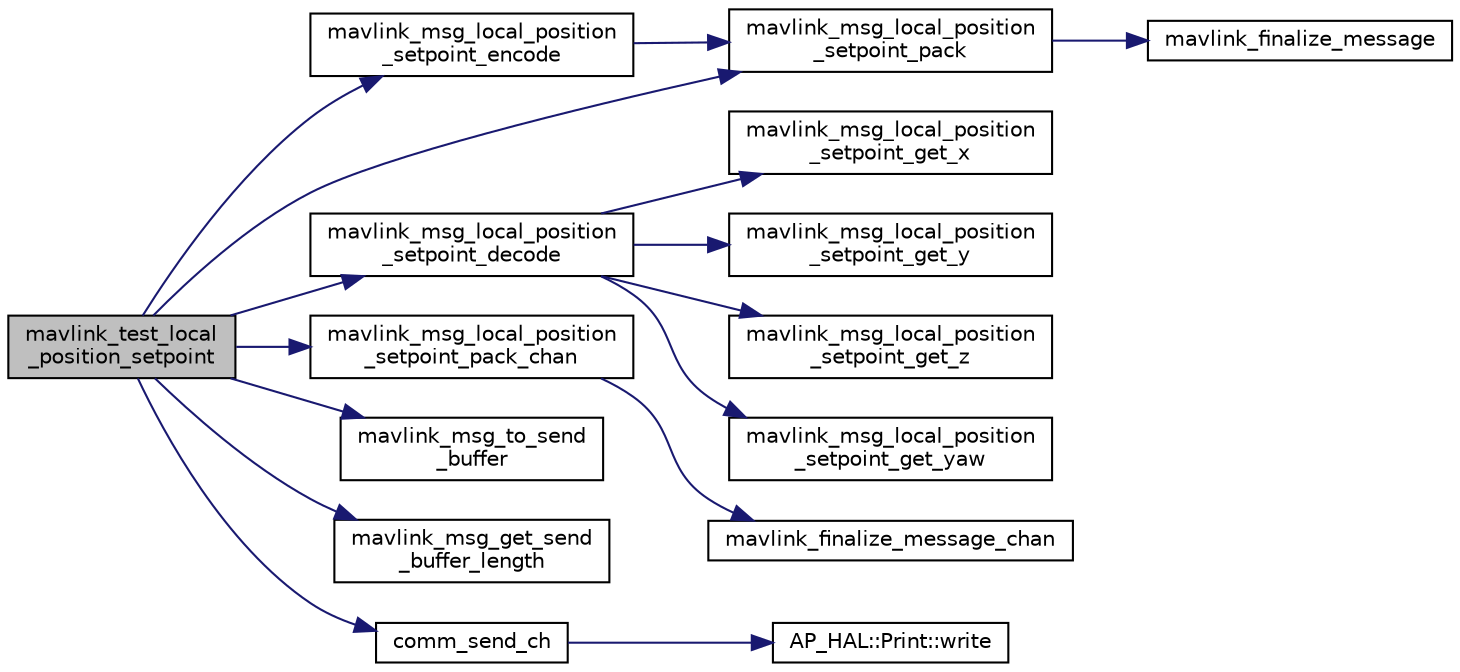 digraph "mavlink_test_local_position_setpoint"
{
 // INTERACTIVE_SVG=YES
  edge [fontname="Helvetica",fontsize="10",labelfontname="Helvetica",labelfontsize="10"];
  node [fontname="Helvetica",fontsize="10",shape=record];
  rankdir="LR";
  Node1 [label="mavlink_test_local\l_position_setpoint",height=0.2,width=0.4,color="black", fillcolor="grey75", style="filled" fontcolor="black"];
  Node1 -> Node2 [color="midnightblue",fontsize="10",style="solid",fontname="Helvetica"];
  Node2 [label="mavlink_msg_local_position\l_setpoint_encode",height=0.2,width=0.4,color="black", fillcolor="white", style="filled",URL="$mavlink__msg__local__position__setpoint_8h.html#ab2f8b956db3331a4f509c7d48aed3464",tooltip="Encode a local_position_setpoint struct into a message. "];
  Node2 -> Node3 [color="midnightblue",fontsize="10",style="solid",fontname="Helvetica"];
  Node3 [label="mavlink_msg_local_position\l_setpoint_pack",height=0.2,width=0.4,color="black", fillcolor="white", style="filled",URL="$mavlink__msg__local__position__setpoint_8h.html#ab9c904c9f2ca05917fdcf29d7adc0038",tooltip="Pack a local_position_setpoint message. "];
  Node3 -> Node4 [color="midnightblue",fontsize="10",style="solid",fontname="Helvetica"];
  Node4 [label="mavlink_finalize_message",height=0.2,width=0.4,color="black", fillcolor="white", style="filled",URL="$v0_89_2mavlink__helpers_8h.html#af3bea083c5ec83f5b6570b2bd4a817d0",tooltip="Finalize a MAVLink message with MAVLINK_COMM_0 as default channel. "];
  Node1 -> Node5 [color="midnightblue",fontsize="10",style="solid",fontname="Helvetica"];
  Node5 [label="mavlink_msg_local_position\l_setpoint_decode",height=0.2,width=0.4,color="black", fillcolor="white", style="filled",URL="$mavlink__msg__local__position__setpoint_8h.html#a7bba253670ab6e1862a02fb572ad0c4b",tooltip="Decode a local_position_setpoint message into a struct. "];
  Node5 -> Node6 [color="midnightblue",fontsize="10",style="solid",fontname="Helvetica"];
  Node6 [label="mavlink_msg_local_position\l_setpoint_get_x",height=0.2,width=0.4,color="black", fillcolor="white", style="filled",URL="$mavlink__msg__local__position__setpoint_8h.html#aa89b1586e519a7e29388bdc3bc7a6af8",tooltip="Send a local_position_setpoint message. "];
  Node5 -> Node7 [color="midnightblue",fontsize="10",style="solid",fontname="Helvetica"];
  Node7 [label="mavlink_msg_local_position\l_setpoint_get_y",height=0.2,width=0.4,color="black", fillcolor="white", style="filled",URL="$mavlink__msg__local__position__setpoint_8h.html#aea65dad10e5f25c8ea513ae10a48267a",tooltip="Get field y from local_position_setpoint message. "];
  Node5 -> Node8 [color="midnightblue",fontsize="10",style="solid",fontname="Helvetica"];
  Node8 [label="mavlink_msg_local_position\l_setpoint_get_z",height=0.2,width=0.4,color="black", fillcolor="white", style="filled",URL="$mavlink__msg__local__position__setpoint_8h.html#a8a886d40c118ee4b77b164a2e7cc5b25",tooltip="Get field z from local_position_setpoint message. "];
  Node5 -> Node9 [color="midnightblue",fontsize="10",style="solid",fontname="Helvetica"];
  Node9 [label="mavlink_msg_local_position\l_setpoint_get_yaw",height=0.2,width=0.4,color="black", fillcolor="white", style="filled",URL="$mavlink__msg__local__position__setpoint_8h.html#aead56f361b8fe98af387995e73e2ed0a",tooltip="Get field yaw from local_position_setpoint message. "];
  Node1 -> Node3 [color="midnightblue",fontsize="10",style="solid",fontname="Helvetica"];
  Node1 -> Node10 [color="midnightblue",fontsize="10",style="solid",fontname="Helvetica"];
  Node10 [label="mavlink_msg_local_position\l_setpoint_pack_chan",height=0.2,width=0.4,color="black", fillcolor="white", style="filled",URL="$mavlink__msg__local__position__setpoint_8h.html#a8439d103aaf5eb25811dc78c8e5d1284",tooltip="Pack a local_position_setpoint message on a channel. "];
  Node10 -> Node11 [color="midnightblue",fontsize="10",style="solid",fontname="Helvetica"];
  Node11 [label="mavlink_finalize_message_chan",height=0.2,width=0.4,color="black", fillcolor="white", style="filled",URL="$v0_89_2mavlink__helpers_8h.html#aa66131138fc02101dcc73b4b556ab422",tooltip="Finalize a MAVLink message with channel assignment. "];
  Node1 -> Node12 [color="midnightblue",fontsize="10",style="solid",fontname="Helvetica"];
  Node12 [label="mavlink_msg_to_send\l_buffer",height=0.2,width=0.4,color="black", fillcolor="white", style="filled",URL="$v0_89_2mavlink__helpers_8h.html#afea0a9befa84822fd62c2899ea0d849e",tooltip="Pack a message to send it over a serial byte stream. "];
  Node1 -> Node13 [color="midnightblue",fontsize="10",style="solid",fontname="Helvetica"];
  Node13 [label="mavlink_msg_get_send\l_buffer_length",height=0.2,width=0.4,color="black", fillcolor="white", style="filled",URL="$v0_89_2protocol_8h.html#aa86c08f27aabb7a2e12a67f189f590c8",tooltip="Get the required buffer size for this message. "];
  Node1 -> Node14 [color="midnightblue",fontsize="10",style="solid",fontname="Helvetica"];
  Node14 [label="comm_send_ch",height=0.2,width=0.4,color="black", fillcolor="white", style="filled",URL="$GCS__MAVLink_8h.html#ab753873a1ee10adedd0ce246311468f8"];
  Node14 -> Node15 [color="midnightblue",fontsize="10",style="solid",fontname="Helvetica"];
  Node15 [label="AP_HAL::Print::write",height=0.2,width=0.4,color="black", fillcolor="white", style="filled",URL="$classAP__HAL_1_1Print.html#acc65391952a43334f8f5c9bef341f501"];
}
